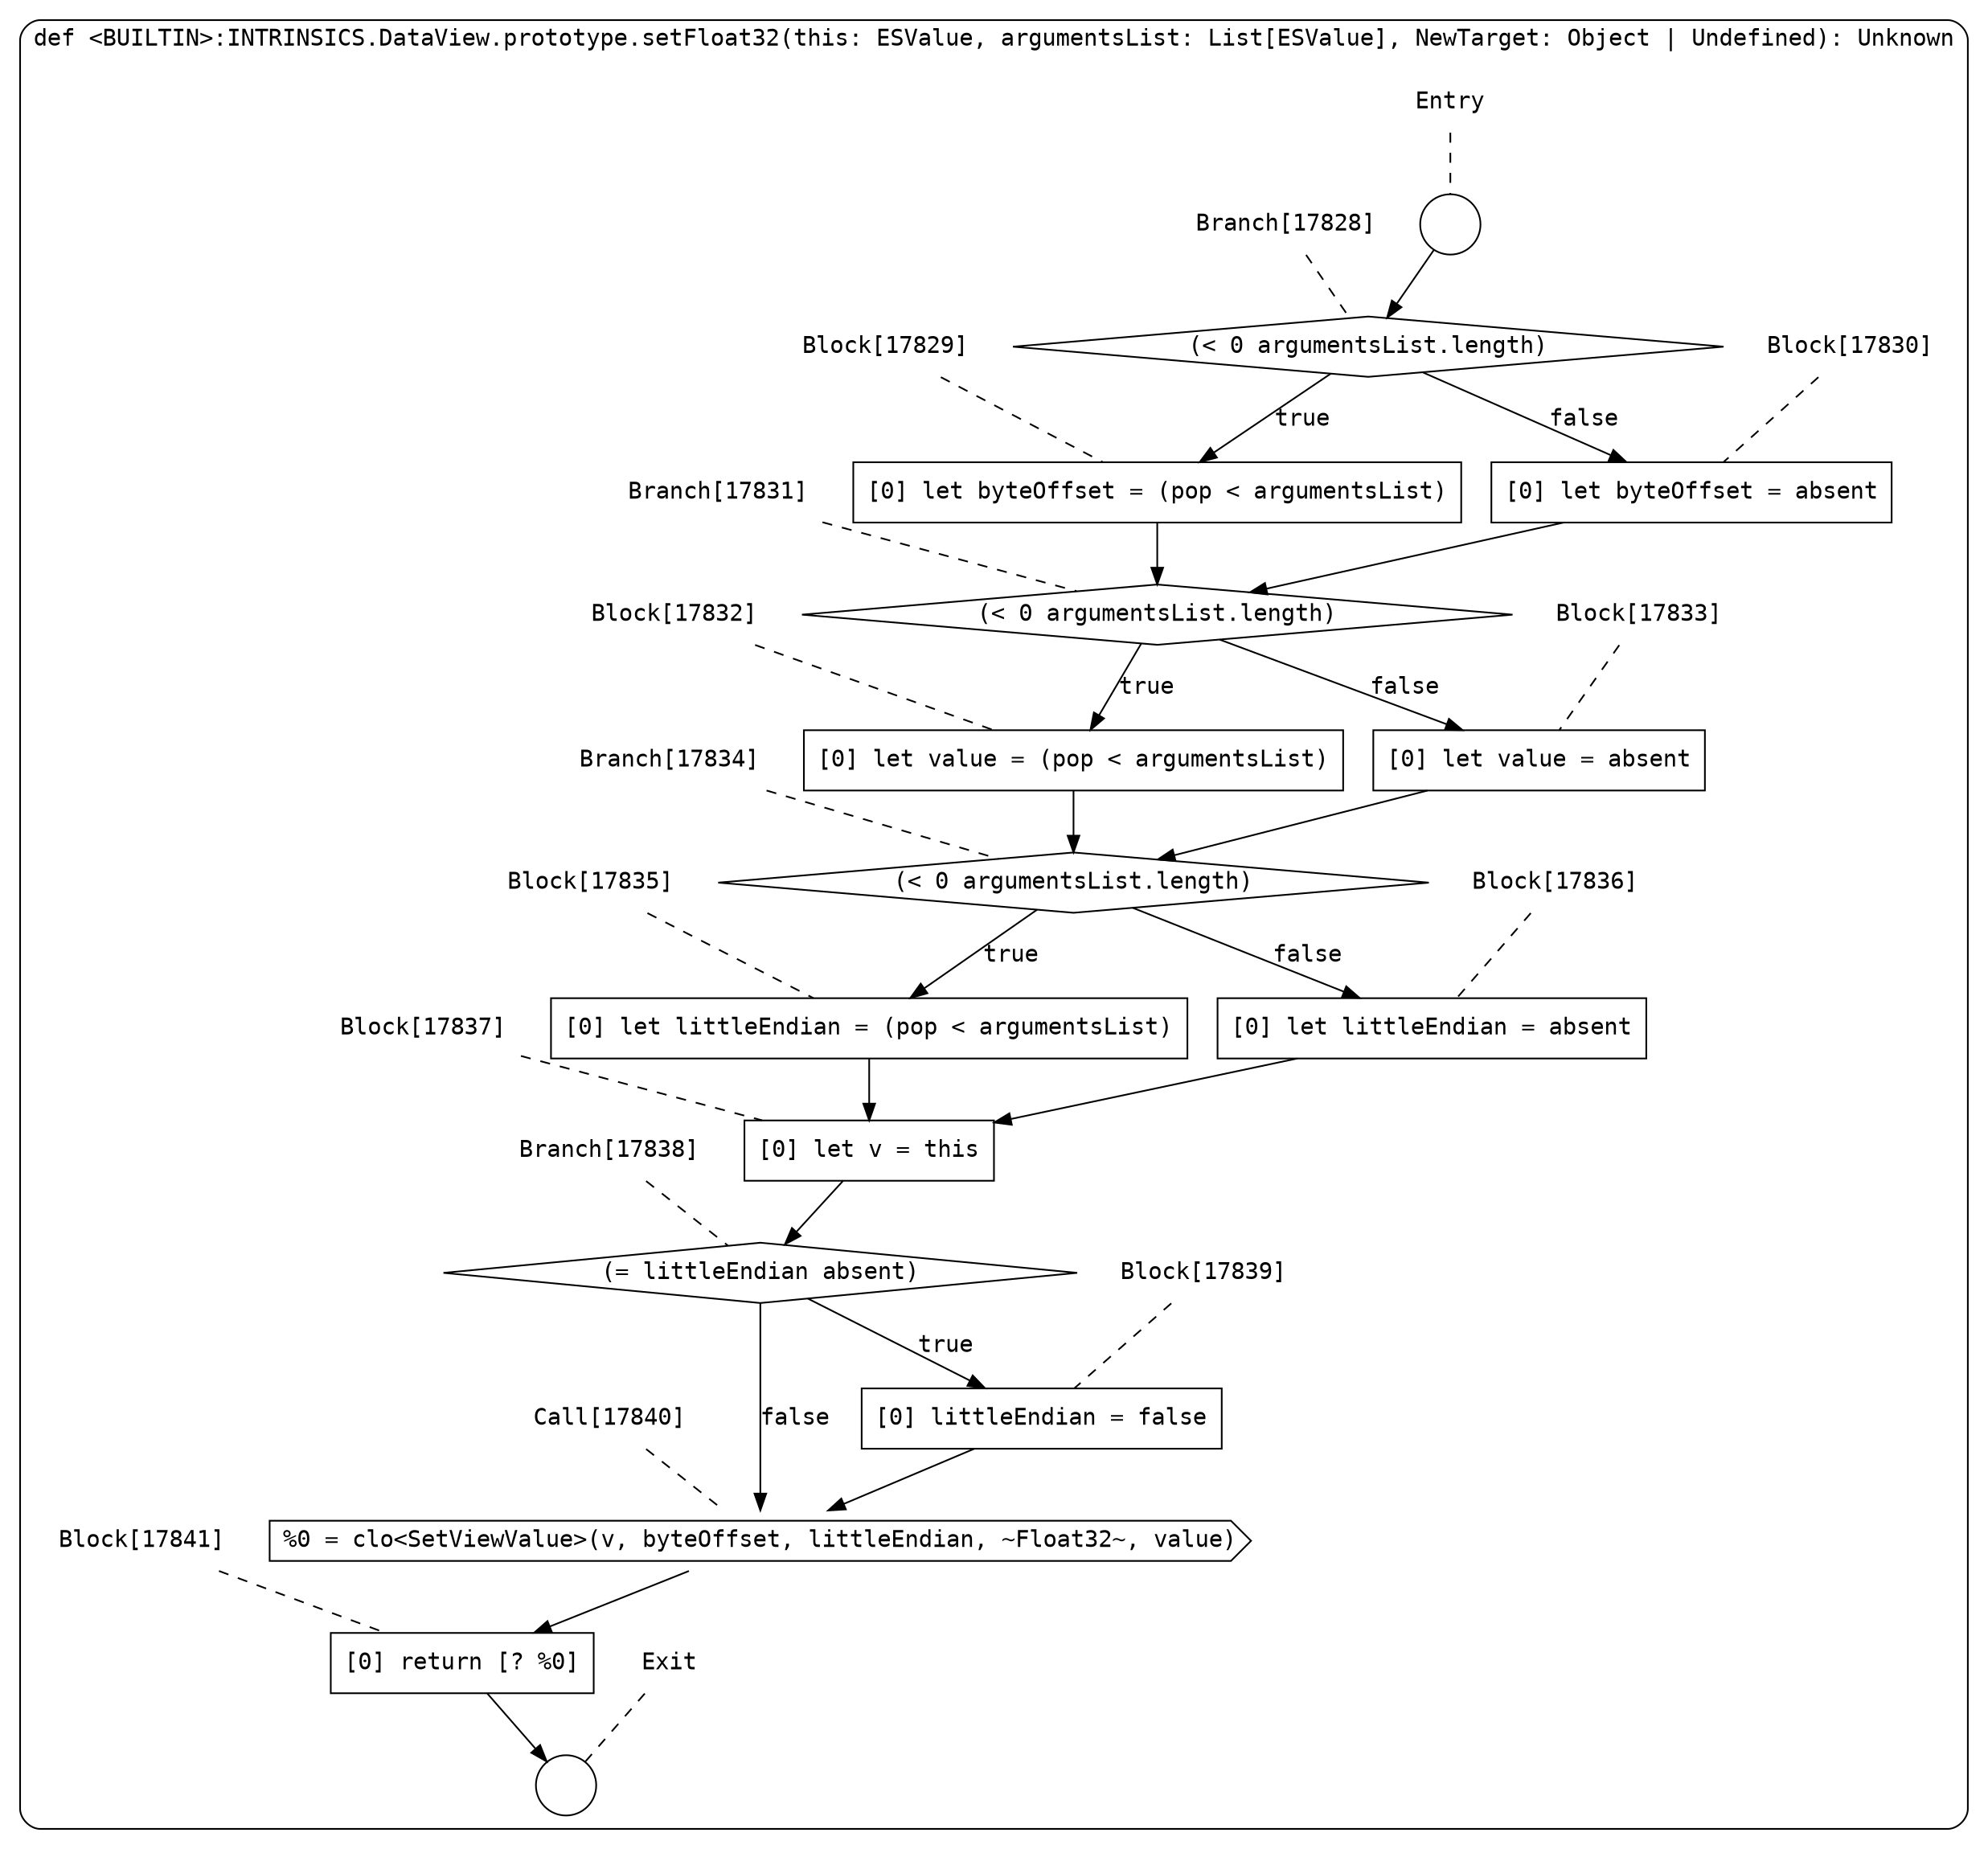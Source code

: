 digraph {
  graph [fontname = "Consolas"]
  node [fontname = "Consolas"]
  edge [fontname = "Consolas"]
  subgraph cluster2512 {
    label = "def <BUILTIN>:INTRINSICS.DataView.prototype.setFloat32(this: ESValue, argumentsList: List[ESValue], NewTarget: Object | Undefined): Unknown"
    style = rounded
    cluster2512_entry_name [shape=none, label=<<font color="black">Entry</font>>]
    cluster2512_entry_name -> cluster2512_entry [arrowhead=none, color="black", style=dashed]
    cluster2512_entry [shape=circle label=" " color="black" fillcolor="white" style=filled]
    cluster2512_entry -> node17828 [color="black"]
    cluster2512_exit_name [shape=none, label=<<font color="black">Exit</font>>]
    cluster2512_exit_name -> cluster2512_exit [arrowhead=none, color="black", style=dashed]
    cluster2512_exit [shape=circle label=" " color="black" fillcolor="white" style=filled]
    node17828_name [shape=none, label=<<font color="black">Branch[17828]</font>>]
    node17828_name -> node17828 [arrowhead=none, color="black", style=dashed]
    node17828 [shape=diamond, label=<<font color="black">(&lt; 0 argumentsList.length)</font>> color="black" fillcolor="white", style=filled]
    node17828 -> node17829 [label=<<font color="black">true</font>> color="black"]
    node17828 -> node17830 [label=<<font color="black">false</font>> color="black"]
    node17829_name [shape=none, label=<<font color="black">Block[17829]</font>>]
    node17829_name -> node17829 [arrowhead=none, color="black", style=dashed]
    node17829 [shape=box, label=<<font color="black">[0] let byteOffset = (pop &lt; argumentsList)<BR ALIGN="LEFT"/></font>> color="black" fillcolor="white", style=filled]
    node17829 -> node17831 [color="black"]
    node17830_name [shape=none, label=<<font color="black">Block[17830]</font>>]
    node17830_name -> node17830 [arrowhead=none, color="black", style=dashed]
    node17830 [shape=box, label=<<font color="black">[0] let byteOffset = absent<BR ALIGN="LEFT"/></font>> color="black" fillcolor="white", style=filled]
    node17830 -> node17831 [color="black"]
    node17831_name [shape=none, label=<<font color="black">Branch[17831]</font>>]
    node17831_name -> node17831 [arrowhead=none, color="black", style=dashed]
    node17831 [shape=diamond, label=<<font color="black">(&lt; 0 argumentsList.length)</font>> color="black" fillcolor="white", style=filled]
    node17831 -> node17832 [label=<<font color="black">true</font>> color="black"]
    node17831 -> node17833 [label=<<font color="black">false</font>> color="black"]
    node17832_name [shape=none, label=<<font color="black">Block[17832]</font>>]
    node17832_name -> node17832 [arrowhead=none, color="black", style=dashed]
    node17832 [shape=box, label=<<font color="black">[0] let value = (pop &lt; argumentsList)<BR ALIGN="LEFT"/></font>> color="black" fillcolor="white", style=filled]
    node17832 -> node17834 [color="black"]
    node17833_name [shape=none, label=<<font color="black">Block[17833]</font>>]
    node17833_name -> node17833 [arrowhead=none, color="black", style=dashed]
    node17833 [shape=box, label=<<font color="black">[0] let value = absent<BR ALIGN="LEFT"/></font>> color="black" fillcolor="white", style=filled]
    node17833 -> node17834 [color="black"]
    node17834_name [shape=none, label=<<font color="black">Branch[17834]</font>>]
    node17834_name -> node17834 [arrowhead=none, color="black", style=dashed]
    node17834 [shape=diamond, label=<<font color="black">(&lt; 0 argumentsList.length)</font>> color="black" fillcolor="white", style=filled]
    node17834 -> node17835 [label=<<font color="black">true</font>> color="black"]
    node17834 -> node17836 [label=<<font color="black">false</font>> color="black"]
    node17835_name [shape=none, label=<<font color="black">Block[17835]</font>>]
    node17835_name -> node17835 [arrowhead=none, color="black", style=dashed]
    node17835 [shape=box, label=<<font color="black">[0] let littleEndian = (pop &lt; argumentsList)<BR ALIGN="LEFT"/></font>> color="black" fillcolor="white", style=filled]
    node17835 -> node17837 [color="black"]
    node17836_name [shape=none, label=<<font color="black">Block[17836]</font>>]
    node17836_name -> node17836 [arrowhead=none, color="black", style=dashed]
    node17836 [shape=box, label=<<font color="black">[0] let littleEndian = absent<BR ALIGN="LEFT"/></font>> color="black" fillcolor="white", style=filled]
    node17836 -> node17837 [color="black"]
    node17837_name [shape=none, label=<<font color="black">Block[17837]</font>>]
    node17837_name -> node17837 [arrowhead=none, color="black", style=dashed]
    node17837 [shape=box, label=<<font color="black">[0] let v = this<BR ALIGN="LEFT"/></font>> color="black" fillcolor="white", style=filled]
    node17837 -> node17838 [color="black"]
    node17838_name [shape=none, label=<<font color="black">Branch[17838]</font>>]
    node17838_name -> node17838 [arrowhead=none, color="black", style=dashed]
    node17838 [shape=diamond, label=<<font color="black">(= littleEndian absent)</font>> color="black" fillcolor="white", style=filled]
    node17838 -> node17839 [label=<<font color="black">true</font>> color="black"]
    node17838 -> node17840 [label=<<font color="black">false</font>> color="black"]
    node17839_name [shape=none, label=<<font color="black">Block[17839]</font>>]
    node17839_name -> node17839 [arrowhead=none, color="black", style=dashed]
    node17839 [shape=box, label=<<font color="black">[0] littleEndian = false<BR ALIGN="LEFT"/></font>> color="black" fillcolor="white", style=filled]
    node17839 -> node17840 [color="black"]
    node17840_name [shape=none, label=<<font color="black">Call[17840]</font>>]
    node17840_name -> node17840 [arrowhead=none, color="black", style=dashed]
    node17840 [shape=cds, label=<<font color="black">%0 = clo&lt;SetViewValue&gt;(v, byteOffset, littleEndian, ~Float32~, value)</font>> color="black" fillcolor="white", style=filled]
    node17840 -> node17841 [color="black"]
    node17841_name [shape=none, label=<<font color="black">Block[17841]</font>>]
    node17841_name -> node17841 [arrowhead=none, color="black", style=dashed]
    node17841 [shape=box, label=<<font color="black">[0] return [? %0]<BR ALIGN="LEFT"/></font>> color="black" fillcolor="white", style=filled]
    node17841 -> cluster2512_exit [color="black"]
  }
}
